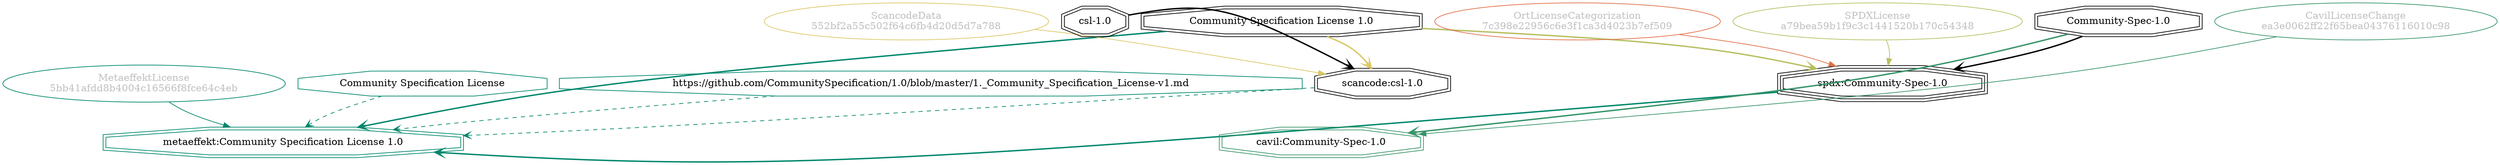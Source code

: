 strict digraph {
    node [shape=box];
    graph [splines=curved];
    1383 [label="SPDXLicense\na79bea59b1f9c3c1441520b170c54348"
         ,fontcolor=gray
         ,color="#b8bf62"
         ,fillcolor="beige;1"
         ,shape=ellipse];
    1384 [label="spdx:Community-Spec-1.0"
         ,shape=tripleoctagon];
    1385 [label="Community-Spec-1.0"
         ,shape=doubleoctagon];
    1386 [label="Community Specification License 1.0"
         ,shape=doubleoctagon];
    14336 [label="ScancodeData\n552bf2a55c502f64c6fb4d20d5d7a788"
          ,fontcolor=gray
          ,color="#dac767"
          ,fillcolor="beige;1"
          ,shape=ellipse];
    14337 [label="scancode:csl-1.0"
          ,shape=doubleoctagon];
    14338 [label="csl-1.0"
          ,shape=doubleoctagon];
    28646 [label="OrtLicenseCategorization\n7c398e22956c6e3f1ca3d4023b7ef509"
          ,fontcolor=gray
          ,color="#e06f45"
          ,fillcolor="beige;1"
          ,shape=ellipse];
    36694 [label="CavilLicenseChange\nea3e0062ff22f65bea04376116010c98"
          ,fontcolor=gray
          ,color="#379469"
          ,fillcolor="beige;1"
          ,shape=ellipse];
    36695 [label="cavil:Community-Spec-1.0"
          ,color="#379469"
          ,shape=doubleoctagon];
    40496 [label="MetaeffektLicense\n5bb41afdd8b4004c16566f8fce64c4eb"
          ,fontcolor=gray
          ,color="#00876c"
          ,fillcolor="beige;1"
          ,shape=ellipse];
    40497 [label="metaeffekt:Community Specification License 1.0"
          ,color="#00876c"
          ,shape=doubleoctagon];
    40498 [label="Community Specification License"
          ,color="#00876c"
          ,shape=octagon];
    40499 [label="https://github.com/CommunitySpecification/1.0/blob/master/1._Community_Specification_License-v1.md"
          ,color="#00876c"
          ,shape=octagon];
    1383 -> 1384 [weight=0.5
                 ,color="#b8bf62"];
    1384 -> 40497 [style=bold
                  ,arrowhead=vee
                  ,weight=0.7
                  ,color="#00876c"];
    1385 -> 1384 [style=bold
                 ,arrowhead=vee
                 ,weight=0.7];
    1385 -> 36695 [style=bold
                  ,arrowhead=vee
                  ,weight=0.7
                  ,color="#379469"];
    1385 -> 36695 [style=bold
                  ,arrowhead=vee
                  ,weight=0.7
                  ,color="#379469"];
    1386 -> 1384 [style=bold
                 ,arrowhead=vee
                 ,weight=0.7
                 ,color="#b8bf62"];
    1386 -> 14337 [style=bold
                  ,arrowhead=vee
                  ,weight=0.7
                  ,color="#dac767"];
    1386 -> 40497 [style=bold
                  ,arrowhead=vee
                  ,weight=0.7
                  ,color="#00876c"];
    1386 -> 40497 [style=bold
                  ,arrowhead=vee
                  ,weight=0.7
                  ,color="#00876c"];
    14336 -> 14337 [weight=0.5
                   ,color="#dac767"];
    14337 -> 40497 [style=dashed
                   ,arrowhead=vee
                   ,weight=0.5
                   ,color="#00876c"];
    14338 -> 14337 [style=bold
                   ,arrowhead=vee
                   ,weight=0.7];
    28646 -> 1384 [weight=0.5
                  ,color="#e06f45"];
    36694 -> 36695 [weight=0.5
                   ,color="#379469"];
    40496 -> 40497 [weight=0.5
                   ,color="#00876c"];
    40498 -> 40497 [style=dashed
                   ,arrowhead=vee
                   ,weight=0.5
                   ,color="#00876c"];
    40499 -> 40497 [style=dashed
                   ,arrowhead=vee
                   ,weight=0.5
                   ,color="#00876c"];
}
